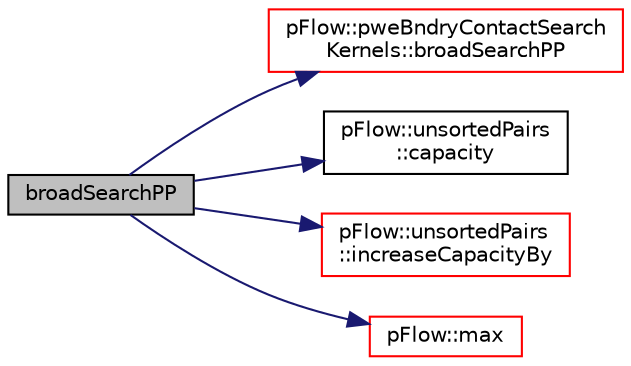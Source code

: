 digraph "broadSearchPP"
{
 // LATEX_PDF_SIZE
  edge [fontname="Helvetica",fontsize="10",labelfontname="Helvetica",labelfontsize="10"];
  node [fontname="Helvetica",fontsize="10",shape=record];
  rankdir="LR";
  Node1 [label="broadSearchPP",height=0.2,width=0.4,color="black", fillcolor="grey75", style="filled", fontcolor="black",tooltip=" "];
  Node1 -> Node2 [color="midnightblue",fontsize="10",style="solid",fontname="Helvetica"];
  Node2 [label="pFlow::pweBndryContactSearch\lKernels::broadSearchPP",height=0.2,width=0.4,color="red", fillcolor="white", style="filled",URL="$namespacepFlow_1_1pweBndryContactSearchKernels.html#a068eb715735b6917ca9677c72899d182",tooltip=" "];
  Node1 -> Node17 [color="midnightblue",fontsize="10",style="solid",fontname="Helvetica"];
  Node17 [label="pFlow::unsortedPairs\l::capacity",height=0.2,width=0.4,color="black", fillcolor="white", style="filled",URL="$classpFlow_1_1unsortedPairs.html#a2c568367e3aaa446720ee21283a0ca34",tooltip=" "];
  Node1 -> Node18 [color="midnightblue",fontsize="10",style="solid",fontname="Helvetica"];
  Node18 [label="pFlow::unsortedPairs\l::increaseCapacityBy",height=0.2,width=0.4,color="red", fillcolor="white", style="filled",URL="$classpFlow_1_1unsortedPairs.html#a7eef148cd93f8f556fb095c4f0c50a6c",tooltip="increase the capacity of the container by at-least len the content will be erased."];
  Node1 -> Node20 [color="midnightblue",fontsize="10",style="solid",fontname="Helvetica"];
  Node20 [label="pFlow::max",height=0.2,width=0.4,color="red", fillcolor="white", style="filled",URL="$namespacepFlow.html#a92e15c22d8a3e36e134f9bcc66bd8652",tooltip=" "];
}
